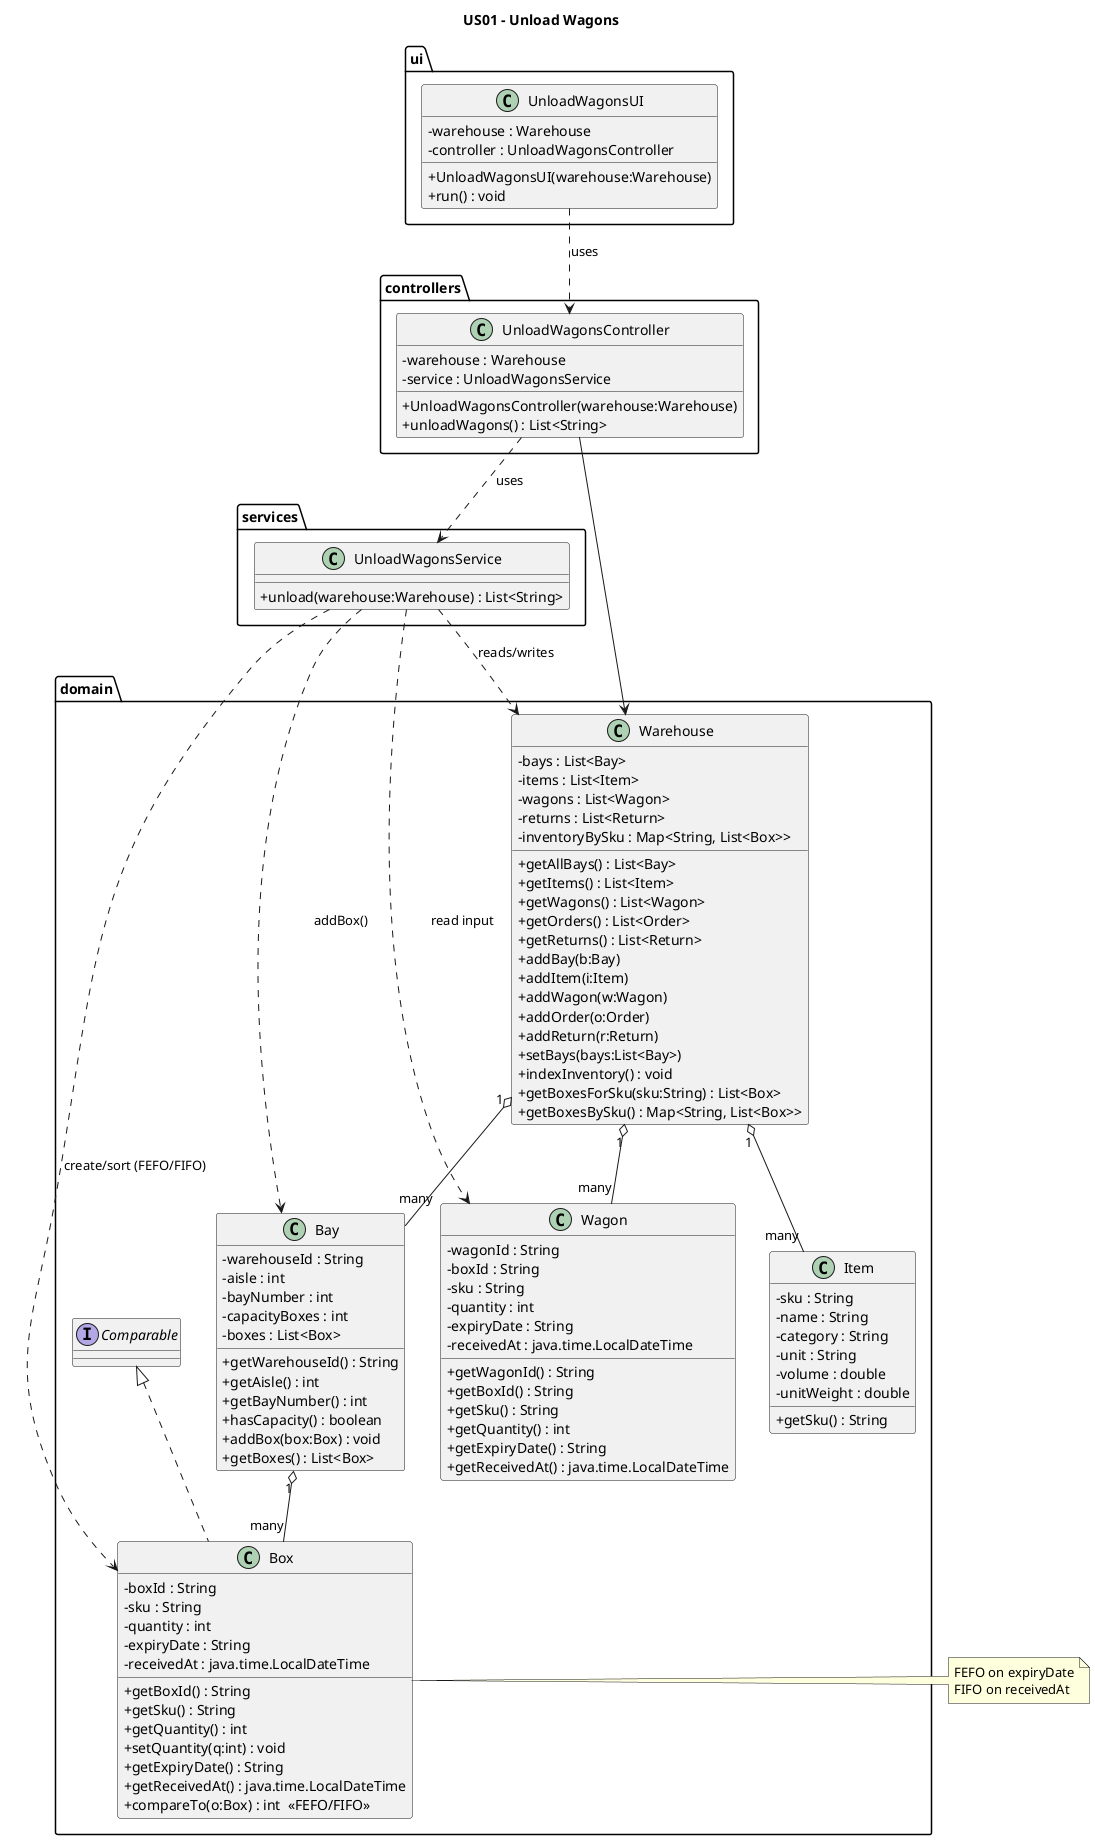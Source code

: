 @startuml

title US01 – Unload Wagons

skinparam classAttributeIconSize 0

package "domain" {
  class Warehouse {
    - bays : List<Bay>
    - items : List<Item>
    - wagons : List<Wagon>
    - returns : List<Return>
    - inventoryBySku : Map<String, List<Box>>
    + getAllBays() : List<Bay>
    + getItems() : List<Item>
    + getWagons() : List<Wagon>
    + getOrders() : List<Order>
    + getReturns() : List<Return>
    + addBay(b:Bay)
    + addItem(i:Item)
    + addWagon(w:Wagon)
    + addOrder(o:Order)
    + addReturn(r:Return)
    + setBays(bays:List<Bay>)
    + indexInventory() : void
    + getBoxesForSku(sku:String) : List<Box>
    + getBoxesBySku() : Map<String, List<Box>>
  }

  class Bay {
    - warehouseId : String
    - aisle : int
    - bayNumber : int
    - capacityBoxes : int
    - boxes : List<Box>
    + getWarehouseId() : String
    + getAisle() : int
    + getBayNumber() : int
    + hasCapacity() : boolean
    + addBox(box:Box) : void
    + getBoxes() : List<Box>
  }

  class Box implements Comparable<Box> {
    - boxId : String
    - sku : String
    - quantity : int
    - expiryDate : String
    - receivedAt : java.time.LocalDateTime
    + getBoxId() : String
    + getSku() : String
    + getQuantity() : int
    + setQuantity(q:int) : void
    + getExpiryDate() : String
    + getReceivedAt() : java.time.LocalDateTime
    + compareTo(o:Box) : int  <<FEFO/FIFO>>
  }

  class Item {
    - sku : String
    - name : String
    - category : String
    - unit : String
    - volume : double
    - unitWeight : double
    + getSku() : String
  }

  class Wagon {
    - wagonId : String
    - boxId : String
    - sku : String
    - quantity : int
    - expiryDate : String
    - receivedAt : java.time.LocalDateTime
    + getWagonId() : String
    + getBoxId() : String
    + getSku() : String
    + getQuantity() : int
    + getExpiryDate() : String
    + getReceivedAt() : java.time.LocalDateTime
  }
}

package "services" {
  class UnloadWagonsService {
    + unload(warehouse:Warehouse) : List<String>
  }
}

package "controllers" {
  class UnloadWagonsController {
    - warehouse : Warehouse
    - service : UnloadWagonsService
    + UnloadWagonsController(warehouse:Warehouse)
    + unloadWagons() : List<String>
  }
}

package "ui" {
  class UnloadWagonsUI {
    - warehouse : Warehouse
    - controller : UnloadWagonsController
    + UnloadWagonsUI(warehouse:Warehouse)
    + run() : void
  }
}

Warehouse "1" o-- "many" Bay
Warehouse "1" o-- "many" Item
Warehouse "1" o-- "many" Wagon
Bay "1" o-- "many" Box

UnloadWagonsController ..> UnloadWagonsService : uses
UnloadWagonsController --> Warehouse
UnloadWagonsUI ..> UnloadWagonsController : uses
UnloadWagonsService ..> Warehouse : reads/writes
UnloadWagonsService ..> Bay : addBox()
UnloadWagonsService ..> Box : create/sort (FEFO/FIFO)
UnloadWagonsService ..> Wagon : read input

note right of Box
  FEFO on expiryDate
  FIFO on receivedAt
end note

@enduml